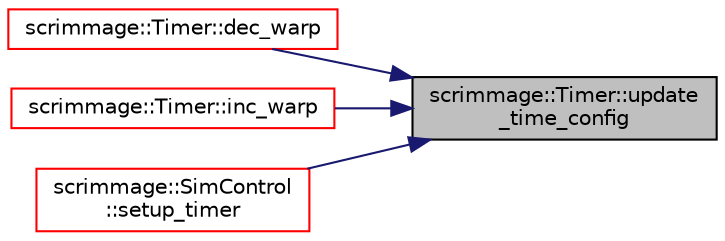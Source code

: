digraph "scrimmage::Timer::update_time_config"
{
 // LATEX_PDF_SIZE
  edge [fontname="Helvetica",fontsize="10",labelfontname="Helvetica",labelfontsize="10"];
  node [fontname="Helvetica",fontsize="10",shape=record];
  rankdir="RL";
  Node1 [label="scrimmage::Timer::update\l_time_config",height=0.2,width=0.4,color="black", fillcolor="grey75", style="filled", fontcolor="black",tooltip=" "];
  Node1 -> Node2 [dir="back",color="midnightblue",fontsize="10",style="solid",fontname="Helvetica"];
  Node2 [label="scrimmage::Timer::dec_warp",height=0.2,width=0.4,color="red", fillcolor="white", style="filled",URL="$classscrimmage_1_1Timer.html#a777743aa8ed9950427c82437db5d4e3e",tooltip=" "];
  Node1 -> Node11 [dir="back",color="midnightblue",fontsize="10",style="solid",fontname="Helvetica"];
  Node11 [label="scrimmage::Timer::inc_warp",height=0.2,width=0.4,color="red", fillcolor="white", style="filled",URL="$classscrimmage_1_1Timer.html#a3695358b435ae2d0b12e1658c07ac6c6",tooltip=" "];
  Node1 -> Node13 [dir="back",color="midnightblue",fontsize="10",style="solid",fontname="Helvetica"];
  Node13 [label="scrimmage::SimControl\l::setup_timer",height=0.2,width=0.4,color="red", fillcolor="white", style="filled",URL="$classscrimmage_1_1SimControl.html#a1390b96c4e0b0ea9c1abc7c404027b6b",tooltip=" "];
}
